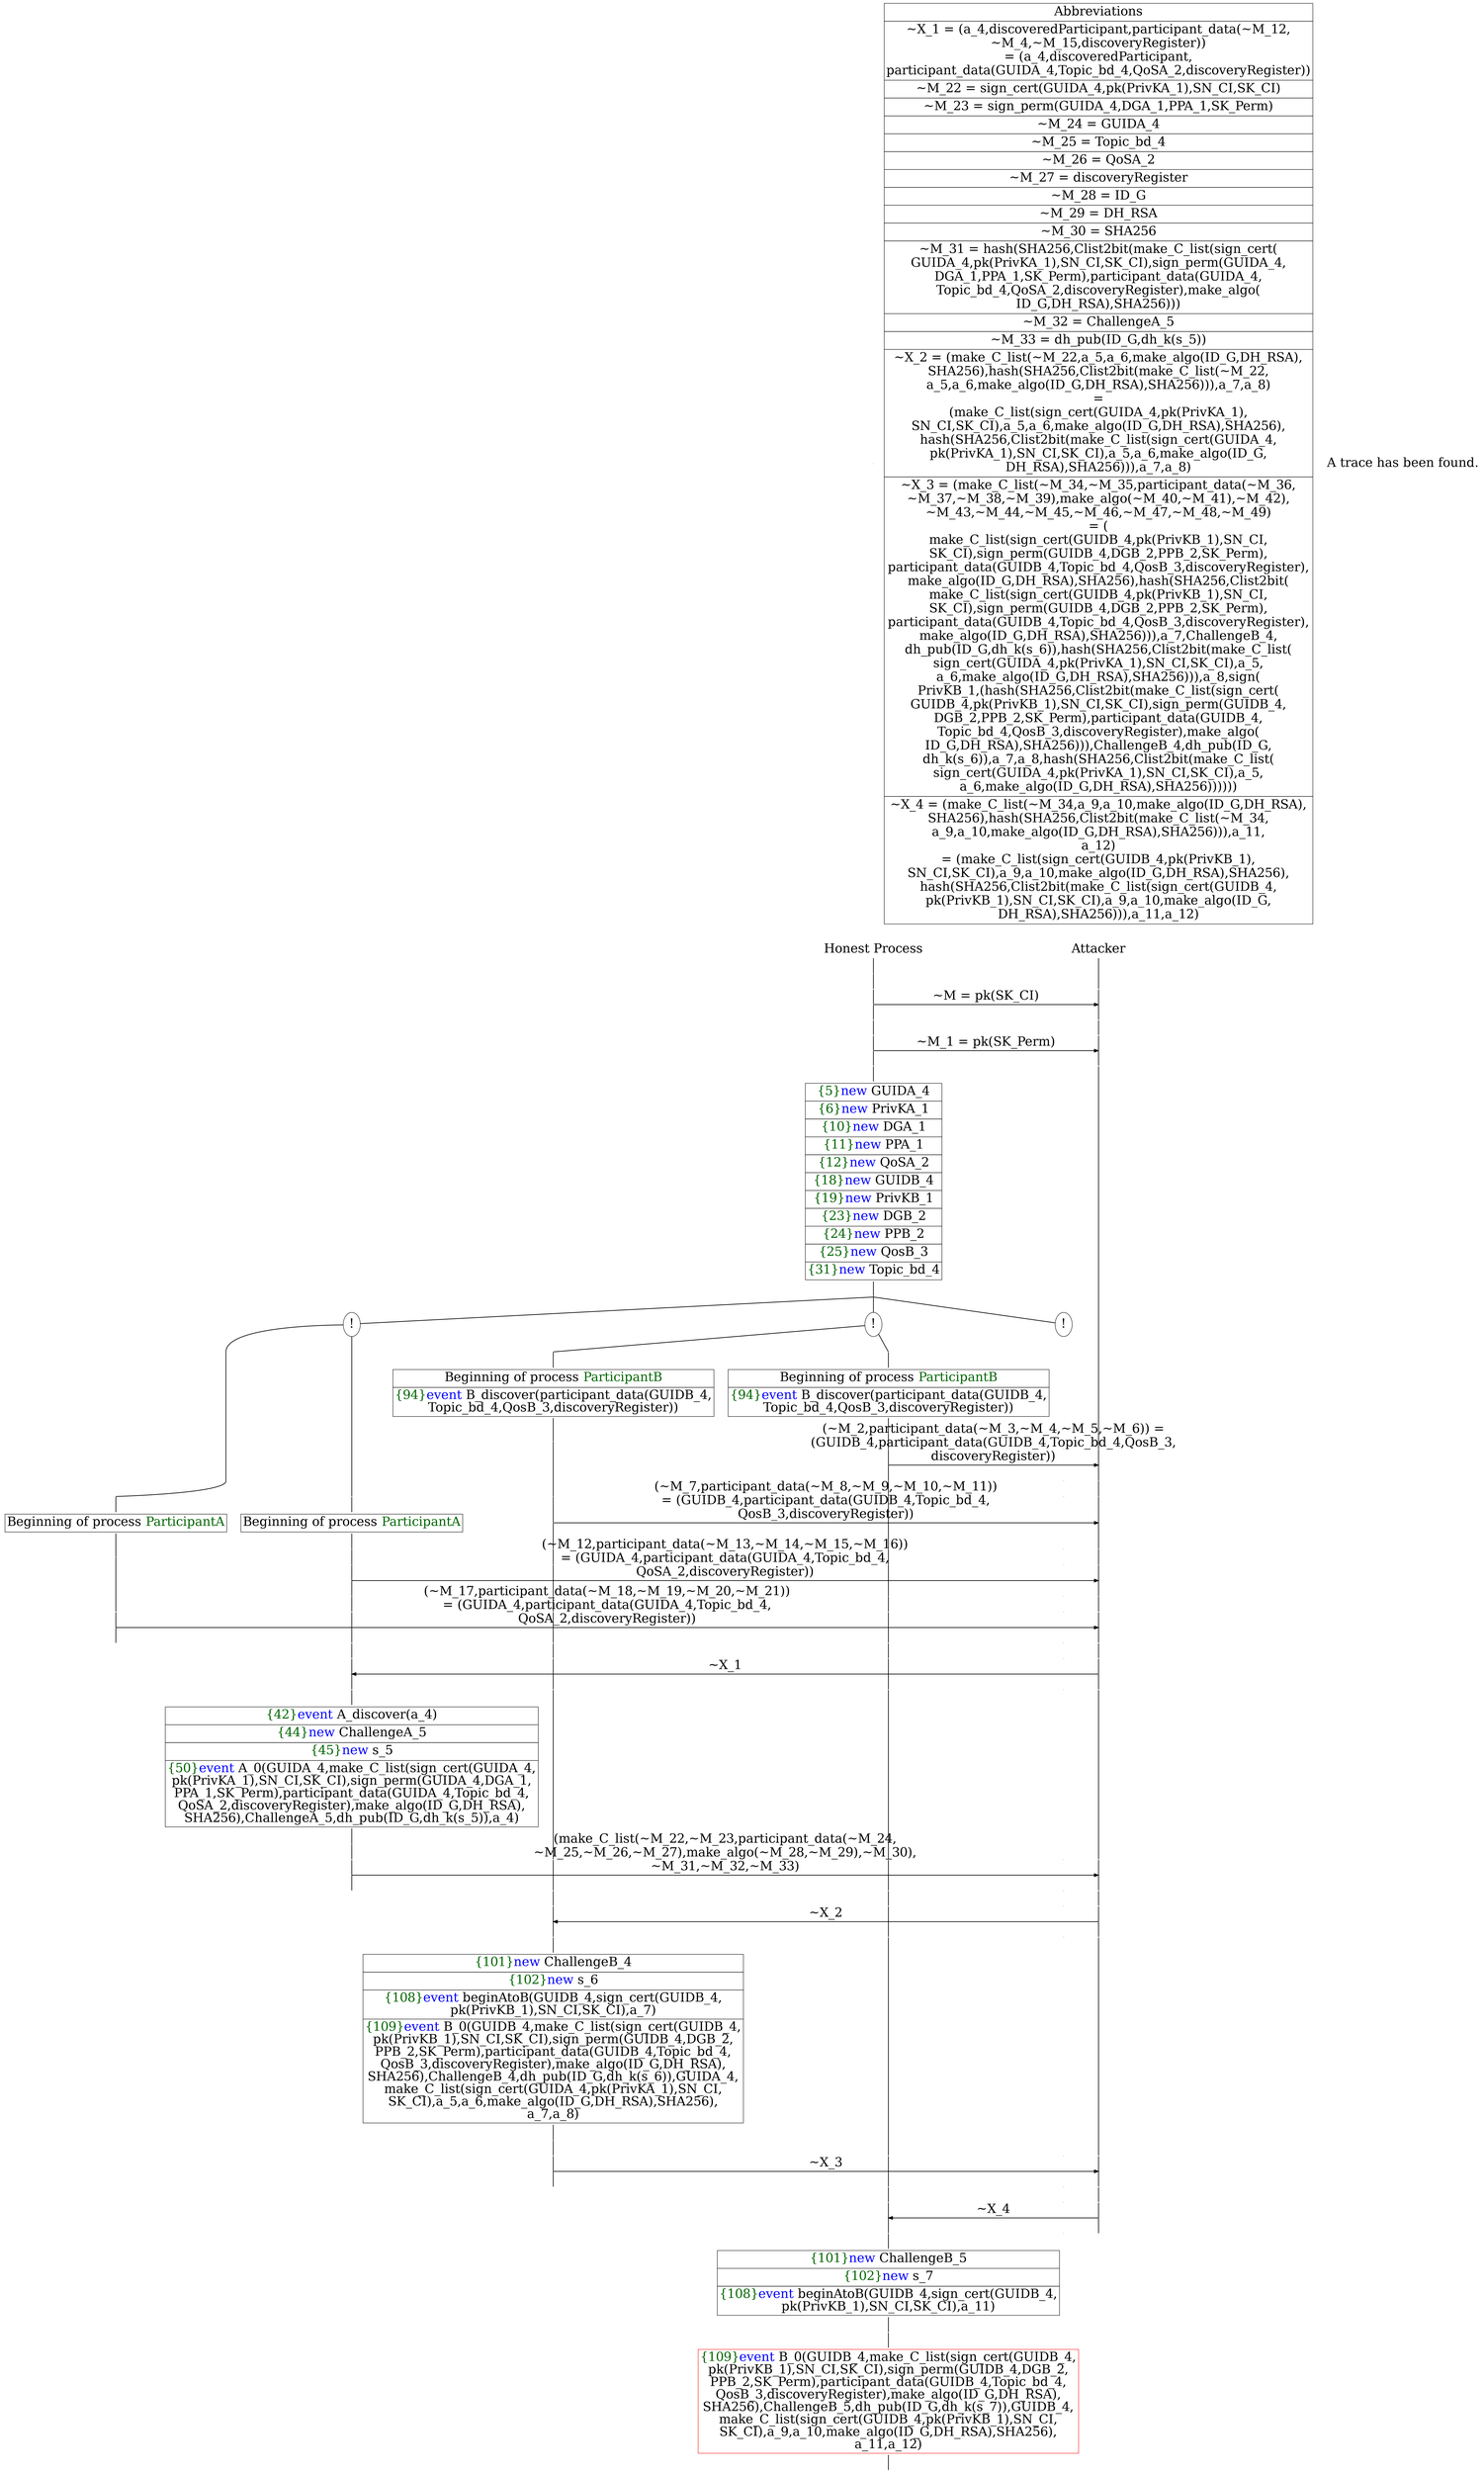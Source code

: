 digraph {
graph [ordering = out]
edge [arrowhead = none, penwidth = 1.6, fontsize = 30]
node [shape = point, width = 0, height = 0, fontsize = 30]
Trace<br/>
[label = <A trace has been found.<br/>
>, shape = plaintext]
P0__0 [label = "Honest Process", shape = plaintext]
P__0 [label = "Attacker", shape = plaintext]
Trace -> P0__0 [label = "", style = invisible, weight = 100]{rank = same; P0__0 P__0}
P0__0 -> P0__1 [label = <>, weight = 100]
P0__1 -> P0__2 [label = <>, weight = 100]
P__0 -> P__1 [label = <>, weight = 100]
{rank = same; P__1 P0__2}
P0__2 -> P0__3 [label = <>, weight = 100]
P__1 -> P__2 [label = <>, weight = 100]
{rank = same; P__2 P0__3}
P0__3 -> P__2 [label = <~M = pk(SK_CI)>, arrowhead = normal]
P0__3 -> P0__4 [label = <>, weight = 100]
P__2 -> P__3 [label = <>, weight = 100]
{rank = same; P__3 P0__4}
P0__4 -> P0__5 [label = <>, weight = 100]
P__3 -> P__4 [label = <>, weight = 100]
{rank = same; P__4 P0__5}
P0__5 -> P0__6 [label = <>, weight = 100]
P__4 -> P__5 [label = <>, weight = 100]
{rank = same; P__5 P0__6}
P0__6 -> P__5 [label = <~M_1 = pk(SK_Perm)>, arrowhead = normal]
P0__6 -> P0__7 [label = <>, weight = 100]
P__5 -> P__6 [label = <>, weight = 100]
{rank = same; P__6 P0__7}
P0__7 -> P0__8 [label = <>, weight = 100]
P0__8 [shape = plaintext, label = <<TABLE BORDER="0" CELLBORDER="1" CELLSPACING="0" CELLPADDING="4"> <TR><TD><FONT COLOR="darkgreen">{5}</FONT><FONT COLOR="blue">new </FONT>GUIDA_4</TD></TR><TR><TD><FONT COLOR="darkgreen">{6}</FONT><FONT COLOR="blue">new </FONT>PrivKA_1</TD></TR><TR><TD><FONT COLOR="darkgreen">{10}</FONT><FONT COLOR="blue">new </FONT>DGA_1</TD></TR><TR><TD><FONT COLOR="darkgreen">{11}</FONT><FONT COLOR="blue">new </FONT>PPA_1</TD></TR><TR><TD><FONT COLOR="darkgreen">{12}</FONT><FONT COLOR="blue">new </FONT>QoSA_2</TD></TR><TR><TD><FONT COLOR="darkgreen">{18}</FONT><FONT COLOR="blue">new </FONT>GUIDB_4</TD></TR><TR><TD><FONT COLOR="darkgreen">{19}</FONT><FONT COLOR="blue">new </FONT>PrivKB_1</TD></TR><TR><TD><FONT COLOR="darkgreen">{23}</FONT><FONT COLOR="blue">new </FONT>DGB_2</TD></TR><TR><TD><FONT COLOR="darkgreen">{24}</FONT><FONT COLOR="blue">new </FONT>PPB_2</TD></TR><TR><TD><FONT COLOR="darkgreen">{25}</FONT><FONT COLOR="blue">new </FONT>QosB_3</TD></TR><TR><TD><FONT COLOR="darkgreen">{31}</FONT><FONT COLOR="blue">new </FONT>Topic_bd_4</TD></TR></TABLE>>]
P0__8 -> P0__9 [label = <>, weight = 100]
/*RPar */
P0__9 -> P0_2__9 [label = <>]
P0__9 -> P0_1__9 [label = <>]
P0__9 -> P0_0__9 [label = <>]
P0__9 [label = "", fixedsize = false, width = 0, height = 0, shape = none]
{rank = same; P0_0__9 P0_1__9 P0_2__9}
P0_0__9 [label = "!", shape = ellipse]
P0_1__9 [label = "!", shape = ellipse]
{rank = same; P0_1_1__9 P0_1_0__9}
P0_1_1__9 [label = "", fixedsize = false, width = 0, height = 0, shape = none]
P0_1__9 -> P0_1_1__9 [label = <>]
P0_1_0__9 [label = "", fixedsize = false, width = 0, height = 0, shape = none]
P0_1__9 -> P0_1_0__9 [label = <>]
P0_1_0__9 -> P0_1_0__10 [label = <>, weight = 100]
P0_1_0__10 [shape = plaintext, label = <<TABLE BORDER="0" CELLBORDER="1" CELLSPACING="0" CELLPADDING="4"> <TR><TD>Beginning of process <FONT COLOR="darkgreen">ParticipantB</FONT></TD></TR><TR><TD><FONT COLOR="darkgreen">{94}</FONT><FONT COLOR="blue">event</FONT> B_discover(participant_data(GUIDB_4,<br/>
Topic_bd_4,QosB_3,discoveryRegister))</TD></TR></TABLE>>]
P0_1_0__10 -> P0_1_0__11 [label = <>, weight = 100]
P0_1_0__11 -> P0_1_0__12 [label = <>, weight = 100]
P0_0__10 [label = "", style = invisible]
P0_0__9 -> P0_0__10 [label = <>, weight = 100, style = invisible]
P__6 -> P__7 [label = <>, weight = 100]
{rank = same; P__7 P0_0__10 P0_1_0__12}
P0_1_0__12 -> P0_1_0__13 [label = <>, weight = 100]
P__7 -> P__8 [label = <>, weight = 100]
{rank = same; P__8 P0_1_0__13}
P0_1_0__13 -> P__8 [label = <(~M_2,participant_data(~M_3,~M_4,~M_5,~M_6)) =<br/>
(GUIDB_4,participant_data(GUIDB_4,Topic_bd_4,QosB_3,<br/>
discoveryRegister))>, arrowhead = normal]
P0_1_0__13 -> P0_1_0__14 [label = <>, weight = 100]
P0_0__11 [label = "", style = invisible]
P0_0__10 -> P0_0__11 [label = <>, weight = 100, style = invisible]
P__8 -> P__9 [label = <>, weight = 100]
{rank = same; P__9 P0_0__11 P0_1_0__14}
P0_1_1__9 -> P0_1_1__10 [label = <>, weight = 100]
P0_1_1__10 [shape = plaintext, label = <<TABLE BORDER="0" CELLBORDER="1" CELLSPACING="0" CELLPADDING="4"> <TR><TD>Beginning of process <FONT COLOR="darkgreen">ParticipantB</FONT></TD></TR><TR><TD><FONT COLOR="darkgreen">{94}</FONT><FONT COLOR="blue">event</FONT> B_discover(participant_data(GUIDB_4,<br/>
Topic_bd_4,QosB_3,discoveryRegister))</TD></TR></TABLE>>]
P0_1_1__10 -> P0_1_1__11 [label = <>, weight = 100]
P0_1_1__11 -> P0_1_1__12 [label = <>, weight = 100]
P0_1_0__14 -> P0_1_0__15 [label = <>, weight = 100]
P0_0__12 [label = "", style = invisible]
P0_0__11 -> P0_0__12 [label = <>, weight = 100, style = invisible]
P__9 -> P__10 [label = <>, weight = 100]
{rank = same; P__10 P0_0__12 P0_1_0__15 P0_1_1__12}
P0_1_1__12 -> P0_1_1__13 [label = <>, weight = 100]
P__10 -> P__11 [label = <>, weight = 100]
{rank = same; P__11 P0_1_1__13}
P0_1_1__13 -> P__11 [label = <(~M_7,participant_data(~M_8,~M_9,~M_10,~M_11))<br/>
= (GUIDB_4,participant_data(GUIDB_4,Topic_bd_4,<br/>
QosB_3,discoveryRegister))>, arrowhead = normal]
P0_1_1__13 -> P0_1_1__14 [label = <>, weight = 100]
P0_1_0__15 -> P0_1_0__16 [label = <>, weight = 100]
P0_0__13 [label = "", style = invisible]
P0_0__12 -> P0_0__13 [label = <>, weight = 100, style = invisible]
P__11 -> P__12 [label = <>, weight = 100]
{rank = same; P__12 P0_0__13 P0_1_0__16 P0_1_1__14}
P0_2__9 [label = "!", shape = ellipse]
{rank = same; P0_2_1__9 P0_2_0__9}
P0_2_1__9 [label = "", fixedsize = false, width = 0, height = 0, shape = none]
P0_2__9 -> P0_2_1__9 [label = <>]
P0_2_0__9 [label = "", fixedsize = false, width = 0, height = 0, shape = none]
P0_2__9 -> P0_2_0__9 [label = <>]
P0_2_0__9 -> P0_2_0__10 [label = <>, weight = 100]
P0_2_0__10 [shape = plaintext, label = <<TABLE BORDER="0" CELLBORDER="1" CELLSPACING="0" CELLPADDING="4"> <TR><TD>Beginning of process <FONT COLOR="darkgreen">ParticipantA</FONT></TD></TR></TABLE>>]
P0_2_0__10 -> P0_2_0__11 [label = <>, weight = 100]
P0_2_0__11 -> P0_2_0__12 [label = <>, weight = 100]
P0_1_1__14 -> P0_1_1__15 [label = <>, weight = 100]
P0_1_0__16 -> P0_1_0__17 [label = <>, weight = 100]
P0_0__14 [label = "", style = invisible]
P0_0__13 -> P0_0__14 [label = <>, weight = 100, style = invisible]
P__12 -> P__13 [label = <>, weight = 100]
{rank = same; P__13 P0_0__14 P0_1_0__17 P0_1_1__15 P0_2_0__12}
P0_2_0__12 -> P0_2_0__13 [label = <>, weight = 100]
P__13 -> P__14 [label = <>, weight = 100]
{rank = same; P__14 P0_2_0__13}
P0_2_0__13 -> P__14 [label = <(~M_12,participant_data(~M_13,~M_14,~M_15,~M_16))<br/>
= (GUIDA_4,participant_data(GUIDA_4,Topic_bd_4,<br/>
QoSA_2,discoveryRegister))>, arrowhead = normal]
P0_2_0__13 -> P0_2_0__14 [label = <>, weight = 100]
P0_1_1__15 -> P0_1_1__16 [label = <>, weight = 100]
P0_1_0__17 -> P0_1_0__18 [label = <>, weight = 100]
P0_0__15 [label = "", style = invisible]
P0_0__14 -> P0_0__15 [label = <>, weight = 100, style = invisible]
P__14 -> P__15 [label = <>, weight = 100]
{rank = same; P__15 P0_0__15 P0_1_0__18 P0_1_1__16 P0_2_0__14}
P0_2_1__9 -> P0_2_1__10 [label = <>, weight = 100]
P0_2_1__10 [shape = plaintext, label = <<TABLE BORDER="0" CELLBORDER="1" CELLSPACING="0" CELLPADDING="4"> <TR><TD>Beginning of process <FONT COLOR="darkgreen">ParticipantA</FONT></TD></TR></TABLE>>]
P0_2_1__10 -> P0_2_1__11 [label = <>, weight = 100]
P0_2_1__11 -> P0_2_1__12 [label = <>, weight = 100]
P0_2_0__14 -> P0_2_0__15 [label = <>, weight = 100]
P0_1_1__16 -> P0_1_1__17 [label = <>, weight = 100]
P0_1_0__18 -> P0_1_0__19 [label = <>, weight = 100]
P0_0__16 [label = "", style = invisible]
P0_0__15 -> P0_0__16 [label = <>, weight = 100, style = invisible]
P__15 -> P__16 [label = <>, weight = 100]
{rank = same; P__16 P0_0__16 P0_1_0__19 P0_1_1__17 P0_2_0__15 P0_2_1__12}
P0_2_1__12 -> P0_2_1__13 [label = <>, weight = 100]
P__16 -> P__17 [label = <>, weight = 100]
{rank = same; P__17 P0_2_1__13}
P0_2_1__13 -> P__17 [label = <(~M_17,participant_data(~M_18,~M_19,~M_20,~M_21))<br/>
= (GUIDA_4,participant_data(GUIDA_4,Topic_bd_4,<br/>
QoSA_2,discoveryRegister))>, arrowhead = normal]
P0_2_1__13 -> P0_2_1__14 [label = <>, weight = 100]
P0_2_0__15 -> P0_2_0__16 [label = <>, weight = 100]
P0_1_1__17 -> P0_1_1__18 [label = <>, weight = 100]
P0_1_0__19 -> P0_1_0__20 [label = <>, weight = 100]
P0_0__17 [label = "", style = invisible]
P0_0__16 -> P0_0__17 [label = <>, weight = 100, style = invisible]
P__17 -> P__18 [label = <>, weight = 100]
{rank = same; P__18 P0_0__17 P0_1_0__20 P0_1_1__18 P0_2_0__16 P0_2_1__14}
P0_2_0__16 -> P0_2_0__17 [label = <>, weight = 100]
P0_1_1__18 -> P0_1_1__19 [label = <>, weight = 100]
P0_1_0__20 -> P0_1_0__21 [label = <>, weight = 100]
P0_0__18 [label = "", style = invisible]
P0_0__17 -> P0_0__18 [label = <>, weight = 100, style = invisible]
P__18 -> P__19 [label = <>, weight = 100]
{rank = same; P__19 P0_0__18 P0_1_0__21 P0_1_1__19 P0_2_0__17}
P0_2_0__17 -> P0_2_0__18 [label = <>, weight = 100]
P__19 -> P__20 [label = <>, weight = 100]
{rank = same; P__20 P0_2_0__18}
P0_2_0__18 -> P__20 [label = <~X_1>, dir = back, arrowhead = normal]
P0_2_0__18 -> P0_2_0__19 [label = <>, weight = 100]
P0_1_1__19 -> P0_1_1__20 [label = <>, weight = 100]
P0_1_0__21 -> P0_1_0__22 [label = <>, weight = 100]
P0_0__19 [label = "", style = invisible]
P0_0__18 -> P0_0__19 [label = <>, weight = 100, style = invisible]
P__20 -> P__21 [label = <>, weight = 100]
{rank = same; P__21 P0_0__19 P0_1_0__22 P0_1_1__20 P0_2_0__19}
P0_2_0__19 -> P0_2_0__20 [label = <>, weight = 100]
P0_2_0__20 [shape = plaintext, label = <<TABLE BORDER="0" CELLBORDER="1" CELLSPACING="0" CELLPADDING="4"> <TR><TD><FONT COLOR="darkgreen">{42}</FONT><FONT COLOR="blue">event</FONT> A_discover(a_4)</TD></TR><TR><TD><FONT COLOR="darkgreen">{44}</FONT><FONT COLOR="blue">new </FONT>ChallengeA_5</TD></TR><TR><TD><FONT COLOR="darkgreen">{45}</FONT><FONT COLOR="blue">new </FONT>s_5</TD></TR><TR><TD><FONT COLOR="darkgreen">{50}</FONT><FONT COLOR="blue">event</FONT> A_0(GUIDA_4,make_C_list(sign_cert(GUIDA_4,<br/>
pk(PrivKA_1),SN_CI,SK_CI),sign_perm(GUIDA_4,DGA_1,<br/>
PPA_1,SK_Perm),participant_data(GUIDA_4,Topic_bd_4,<br/>
QoSA_2,discoveryRegister),make_algo(ID_G,DH_RSA),<br/>
SHA256),ChallengeA_5,dh_pub(ID_G,dh_k(s_5)),a_4)<br/>
</TD></TR></TABLE>>]
P0_2_0__20 -> P0_2_0__21 [label = <>, weight = 100]
P0_2_0__21 -> P0_2_0__22 [label = <>, weight = 100]
P0_1_1__20 -> P0_1_1__21 [label = <>, weight = 100]
P0_1_0__22 -> P0_1_0__23 [label = <>, weight = 100]
P0_0__20 [label = "", style = invisible]
P0_0__19 -> P0_0__20 [label = <>, weight = 100, style = invisible]
P__21 -> P__22 [label = <>, weight = 100]
{rank = same; P__22 P0_0__20 P0_1_0__23 P0_1_1__21 P0_2_0__22}
P0_2_0__22 -> P0_2_0__23 [label = <>, weight = 100]
P__22 -> P__23 [label = <>, weight = 100]
{rank = same; P__23 P0_2_0__23}
P0_2_0__23 -> P__23 [label = <(make_C_list(~M_22,~M_23,participant_data(~M_24,<br/>
~M_25,~M_26,~M_27),make_algo(~M_28,~M_29),~M_30),<br/>
~M_31,~M_32,~M_33)>, arrowhead = normal]
P0_2_0__23 -> P0_2_0__24 [label = <>, weight = 100]
P0_1_1__21 -> P0_1_1__22 [label = <>, weight = 100]
P0_1_0__23 -> P0_1_0__24 [label = <>, weight = 100]
P0_0__21 [label = "", style = invisible]
P0_0__20 -> P0_0__21 [label = <>, weight = 100, style = invisible]
P__23 -> P__24 [label = <>, weight = 100]
{rank = same; P__24 P0_0__21 P0_1_0__24 P0_1_1__22 P0_2_0__24}
P0_1_1__22 -> P0_1_1__23 [label = <>, weight = 100]
P0_1_0__24 -> P0_1_0__25 [label = <>, weight = 100]
P0_0__22 [label = "", style = invisible]
P0_0__21 -> P0_0__22 [label = <>, weight = 100, style = invisible]
P__24 -> P__25 [label = <>, weight = 100]
{rank = same; P__25 P0_0__22 P0_1_0__25 P0_1_1__23}
P0_1_1__23 -> P0_1_1__24 [label = <>, weight = 100]
P__25 -> P__26 [label = <>, weight = 100]
{rank = same; P__26 P0_1_1__24}
P0_1_1__24 -> P__26 [label = <~X_2>, dir = back, arrowhead = normal]
P0_1_1__24 -> P0_1_1__25 [label = <>, weight = 100]
P0_1_0__25 -> P0_1_0__26 [label = <>, weight = 100]
P0_0__23 [label = "", style = invisible]
P0_0__22 -> P0_0__23 [label = <>, weight = 100, style = invisible]
P__26 -> P__27 [label = <>, weight = 100]
{rank = same; P__27 P0_0__23 P0_1_0__26 P0_1_1__25}
P0_1_1__25 -> P0_1_1__26 [label = <>, weight = 100]
P0_1_1__26 [shape = plaintext, label = <<TABLE BORDER="0" CELLBORDER="1" CELLSPACING="0" CELLPADDING="4"> <TR><TD><FONT COLOR="darkgreen">{101}</FONT><FONT COLOR="blue">new </FONT>ChallengeB_4</TD></TR><TR><TD><FONT COLOR="darkgreen">{102}</FONT><FONT COLOR="blue">new </FONT>s_6</TD></TR><TR><TD><FONT COLOR="darkgreen">{108}</FONT><FONT COLOR="blue">event</FONT> beginAtoB(GUIDB_4,sign_cert(GUIDB_4,<br/>
pk(PrivKB_1),SN_CI,SK_CI),a_7)</TD></TR><TR><TD><FONT COLOR="darkgreen">{109}</FONT><FONT COLOR="blue">event</FONT> B_0(GUIDB_4,make_C_list(sign_cert(GUIDB_4,<br/>
pk(PrivKB_1),SN_CI,SK_CI),sign_perm(GUIDB_4,DGB_2,<br/>
PPB_2,SK_Perm),participant_data(GUIDB_4,Topic_bd_4,<br/>
QosB_3,discoveryRegister),make_algo(ID_G,DH_RSA),<br/>
SHA256),ChallengeB_4,dh_pub(ID_G,dh_k(s_6)),GUIDA_4,<br/>
make_C_list(sign_cert(GUIDA_4,pk(PrivKA_1),SN_CI,<br/>
SK_CI),a_5,a_6,make_algo(ID_G,DH_RSA),SHA256),<br/>
a_7,a_8)</TD></TR></TABLE>>]
P0_1_1__26 -> P0_1_1__27 [label = <>, weight = 100]
P0_1_1__27 -> P0_1_1__28 [label = <>, weight = 100]
P0_1_0__26 -> P0_1_0__27 [label = <>, weight = 100]
P0_0__24 [label = "", style = invisible]
P0_0__23 -> P0_0__24 [label = <>, weight = 100, style = invisible]
P__27 -> P__28 [label = <>, weight = 100]
{rank = same; P__28 P0_0__24 P0_1_0__27 P0_1_1__28}
P0_1_1__28 -> P0_1_1__29 [label = <>, weight = 100]
P__28 -> P__29 [label = <>, weight = 100]
{rank = same; P__29 P0_1_1__29}
P0_1_1__29 -> P__29 [label = <~X_3>, arrowhead = normal]
P0_1_1__29 -> P0_1_1__30 [label = <>, weight = 100]
P0_1_0__27 -> P0_1_0__28 [label = <>, weight = 100]
P0_0__25 [label = "", style = invisible]
P0_0__24 -> P0_0__25 [label = <>, weight = 100, style = invisible]
P__29 -> P__30 [label = <>, weight = 100]
{rank = same; P__30 P0_0__25 P0_1_0__28 P0_1_1__30}
P0_1_0__28 -> P0_1_0__29 [label = <>, weight = 100]
P0_0__26 [label = "", style = invisible]
P0_0__25 -> P0_0__26 [label = <>, weight = 100, style = invisible]
P__30 -> P__31 [label = <>, weight = 100]
{rank = same; P__31 P0_0__26 P0_1_0__29}
P0_1_0__29 -> P0_1_0__30 [label = <>, weight = 100]
P__31 -> P__32 [label = <>, weight = 100]
{rank = same; P__32 P0_1_0__30}
P0_1_0__30 -> P__32 [label = <~X_4>, dir = back, arrowhead = normal]
P0_1_0__30 -> P0_1_0__31 [label = <>, weight = 100]
P0_0__27 [label = "", style = invisible]
P0_0__26 -> P0_0__27 [label = <>, weight = 100, style = invisible]
P__32 -> P__33 [label = <>, weight = 100]
{rank = same; P__33 P0_0__27 P0_1_0__31}
P0_1_0__31 -> P0_1_0__32 [label = <>, weight = 100]
P0_1_0__32 [shape = plaintext, label = <<TABLE BORDER="0" CELLBORDER="1" CELLSPACING="0" CELLPADDING="4"> <TR><TD><FONT COLOR="darkgreen">{101}</FONT><FONT COLOR="blue">new </FONT>ChallengeB_5</TD></TR><TR><TD><FONT COLOR="darkgreen">{102}</FONT><FONT COLOR="blue">new </FONT>s_7</TD></TR><TR><TD><FONT COLOR="darkgreen">{108}</FONT><FONT COLOR="blue">event</FONT> beginAtoB(GUIDB_4,sign_cert(GUIDB_4,<br/>
pk(PrivKB_1),SN_CI,SK_CI),a_11)</TD></TR></TABLE>>]
P0_1_0__32 -> P0_1_0__33 [label = <>, weight = 100]
P0_1_0__33 -> P0_1_0__34 [label = <>, weight = 100]
P0_1_0__34 [color = red, shape = plaintext, label = <<TABLE BORDER="0" CELLBORDER="1" CELLSPACING="0" CELLPADDING="4"> <TR><TD><FONT COLOR="darkgreen">{109}</FONT><FONT COLOR="blue">event</FONT> B_0(GUIDB_4,make_C_list(sign_cert(GUIDB_4,<br/>
pk(PrivKB_1),SN_CI,SK_CI),sign_perm(GUIDB_4,DGB_2,<br/>
PPB_2,SK_Perm),participant_data(GUIDB_4,Topic_bd_4,<br/>
QosB_3,discoveryRegister),make_algo(ID_G,DH_RSA),<br/>
SHA256),ChallengeB_5,dh_pub(ID_G,dh_k(s_7)),GUIDB_4,<br/>
make_C_list(sign_cert(GUIDB_4,pk(PrivKB_1),SN_CI,<br/>
SK_CI),a_9,a_10,make_algo(ID_G,DH_RSA),SHA256),<br/>
a_11,a_12)</TD></TR></TABLE>>]
P0_1_0__34 -> P0_1_0__35 [label = <>, weight = 100]
Abbrev [shape = plaintext, label = <<TABLE BORDER="0" CELLBORDER="1" CELLSPACING="0" CELLPADDING="4"><TR> <TD> Abbreviations </TD></TR><TR><TD>~X_1 = (a_4,discoveredParticipant,participant_data(~M_12,<br/>
~M_4,~M_15,discoveryRegister))<br/>
= (a_4,discoveredParticipant,<br/>
participant_data(GUIDA_4,Topic_bd_4,QoSA_2,discoveryRegister))</TD></TR><TR><TD>~M_22 = sign_cert(GUIDA_4,pk(PrivKA_1),SN_CI,SK_CI)</TD></TR><TR><TD>~M_23 = sign_perm(GUIDA_4,DGA_1,PPA_1,SK_Perm)</TD></TR><TR><TD>~M_24 = GUIDA_4</TD></TR><TR><TD>~M_25 = Topic_bd_4</TD></TR><TR><TD>~M_26 = QoSA_2</TD></TR><TR><TD>~M_27 = discoveryRegister</TD></TR><TR><TD>~M_28 = ID_G</TD></TR><TR><TD>~M_29 = DH_RSA</TD></TR><TR><TD>~M_30 = SHA256</TD></TR><TR><TD>~M_31 = hash(SHA256,Clist2bit(make_C_list(sign_cert(<br/>
GUIDA_4,pk(PrivKA_1),SN_CI,SK_CI),sign_perm(GUIDA_4,<br/>
DGA_1,PPA_1,SK_Perm),participant_data(GUIDA_4,<br/>
Topic_bd_4,QoSA_2,discoveryRegister),make_algo(<br/>
ID_G,DH_RSA),SHA256)))</TD></TR><TR><TD>~M_32 = ChallengeA_5</TD></TR><TR><TD>~M_33 = dh_pub(ID_G,dh_k(s_5))</TD></TR><TR><TD>~X_2 = (make_C_list(~M_22,a_5,a_6,make_algo(ID_G,DH_RSA),<br/>
SHA256),hash(SHA256,Clist2bit(make_C_list(~M_22,<br/>
a_5,a_6,make_algo(ID_G,DH_RSA),SHA256))),a_7,a_8)<br/>
=<br/>
(make_C_list(sign_cert(GUIDA_4,pk(PrivKA_1),<br/>
SN_CI,SK_CI),a_5,a_6,make_algo(ID_G,DH_RSA),SHA256),<br/>
hash(SHA256,Clist2bit(make_C_list(sign_cert(GUIDA_4,<br/>
pk(PrivKA_1),SN_CI,SK_CI),a_5,a_6,make_algo(ID_G,<br/>
DH_RSA),SHA256))),a_7,a_8)</TD></TR><TR><TD>~X_3 = (make_C_list(~M_34,~M_35,participant_data(~M_36,<br/>
~M_37,~M_38,~M_39),make_algo(~M_40,~M_41),~M_42),<br/>
~M_43,~M_44,~M_45,~M_46,~M_47,~M_48,~M_49)<br/>
= (<br/>
make_C_list(sign_cert(GUIDB_4,pk(PrivKB_1),SN_CI,<br/>
SK_CI),sign_perm(GUIDB_4,DGB_2,PPB_2,SK_Perm),<br/>
participant_data(GUIDB_4,Topic_bd_4,QosB_3,discoveryRegister),<br/>
make_algo(ID_G,DH_RSA),SHA256),hash(SHA256,Clist2bit(<br/>
make_C_list(sign_cert(GUIDB_4,pk(PrivKB_1),SN_CI,<br/>
SK_CI),sign_perm(GUIDB_4,DGB_2,PPB_2,SK_Perm),<br/>
participant_data(GUIDB_4,Topic_bd_4,QosB_3,discoveryRegister),<br/>
make_algo(ID_G,DH_RSA),SHA256))),a_7,ChallengeB_4,<br/>
dh_pub(ID_G,dh_k(s_6)),hash(SHA256,Clist2bit(make_C_list(<br/>
sign_cert(GUIDA_4,pk(PrivKA_1),SN_CI,SK_CI),a_5,<br/>
a_6,make_algo(ID_G,DH_RSA),SHA256))),a_8,sign(<br/>
PrivKB_1,(hash(SHA256,Clist2bit(make_C_list(sign_cert(<br/>
GUIDB_4,pk(PrivKB_1),SN_CI,SK_CI),sign_perm(GUIDB_4,<br/>
DGB_2,PPB_2,SK_Perm),participant_data(GUIDB_4,<br/>
Topic_bd_4,QosB_3,discoveryRegister),make_algo(<br/>
ID_G,DH_RSA),SHA256))),ChallengeB_4,dh_pub(ID_G,<br/>
dh_k(s_6)),a_7,a_8,hash(SHA256,Clist2bit(make_C_list(<br/>
sign_cert(GUIDA_4,pk(PrivKA_1),SN_CI,SK_CI),a_5,<br/>
a_6,make_algo(ID_G,DH_RSA),SHA256))))))</TD></TR><TR><TD>~X_4 = (make_C_list(~M_34,a_9,a_10,make_algo(ID_G,DH_RSA),<br/>
SHA256),hash(SHA256,Clist2bit(make_C_list(~M_34,<br/>
a_9,a_10,make_algo(ID_G,DH_RSA),SHA256))),a_11,<br/>
a_12)<br/>
= (make_C_list(sign_cert(GUIDB_4,pk(PrivKB_1),<br/>
SN_CI,SK_CI),a_9,a_10,make_algo(ID_G,DH_RSA),SHA256),<br/>
hash(SHA256,Clist2bit(make_C_list(sign_cert(GUIDB_4,<br/>
pk(PrivKB_1),SN_CI,SK_CI),a_9,a_10,make_algo(ID_G,<br/>
DH_RSA),SHA256))),a_11,a_12)</TD></TR></TABLE>>]Abbrev -> P__0 [style = invisible, weight =100]}